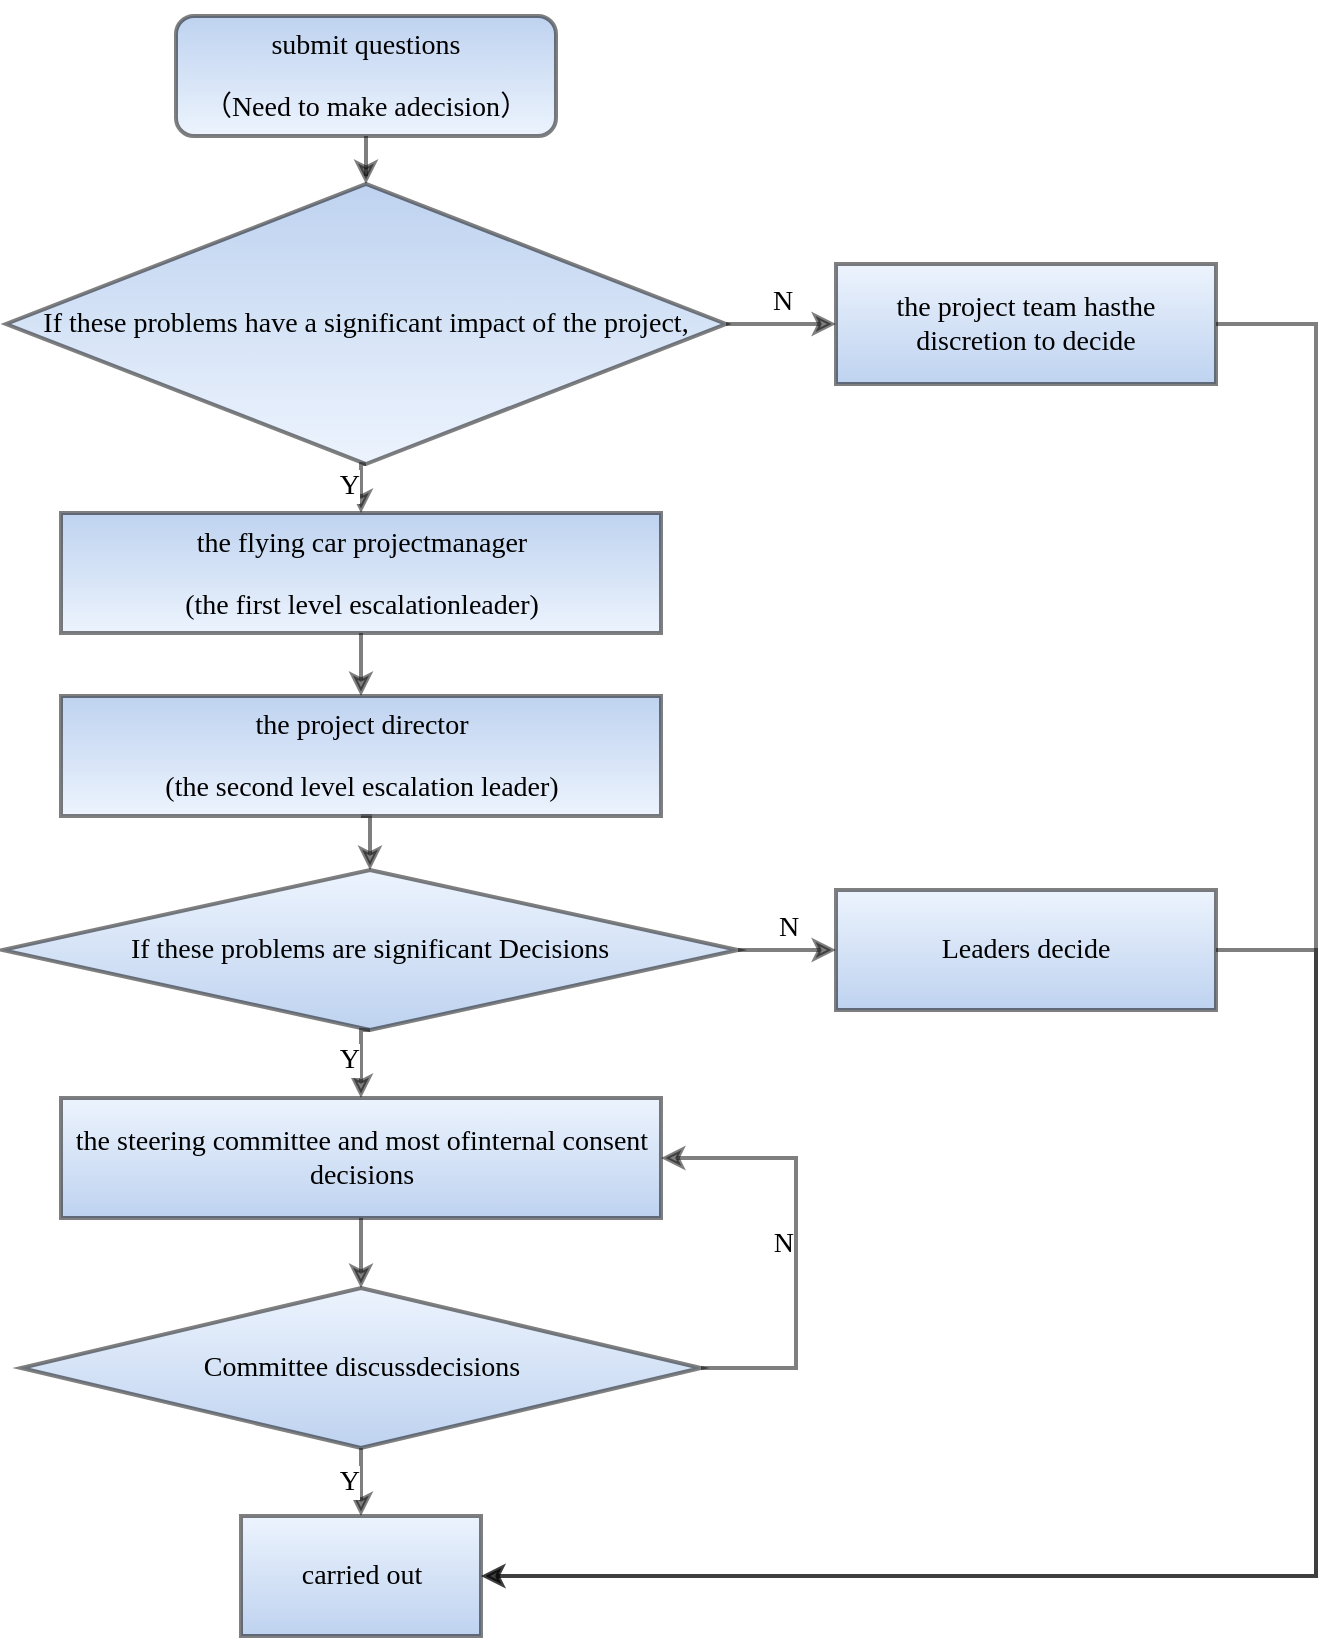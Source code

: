 <mxfile version="10.5.4" type="device"><diagram id="dZJU8reEPqLnv0ISYyQe" name="Page-1"><mxGraphModel dx="2221" dy="1904" grid="1" gridSize="10" guides="1" tooltips="1" connect="1" arrows="1" fold="1" page="1" pageScale="1" pageWidth="827" pageHeight="1169" math="0" shadow="0"><root><mxCell id="0"/><mxCell id="1" parent="0"/><mxCell id="m_4R30cLaBEnuc0hMSTD-3" style="edgeStyle=orthogonalEdgeStyle;rounded=0;orthogonalLoop=1;jettySize=auto;html=1;exitX=0.5;exitY=1;exitDx=0;exitDy=0;fillColor=#dae8fc;strokeColor=#000000;strokeWidth=2;gradientColor=#7ea6e0;opacity=50;shadow=0;fontFamily=Times New Roman;fontSize=14;" parent="1" source="m_4R30cLaBEnuc0hMSTD-1" target="m_4R30cLaBEnuc0hMSTD-2" edge="1"><mxGeometry relative="1" as="geometry"/></mxCell><mxCell id="m_4R30cLaBEnuc0hMSTD-1" value="&lt;p align=&quot;center&quot; style=&quot;font-size: 14px;&quot;&gt;&lt;span lang=&quot;EN-US&quot; style=&quot;font-size: 14px;&quot;&gt;submit questions&lt;/span&gt;&lt;/p&gt;&lt;p align=&quot;center&quot; style=&quot;font-size: 14px;&quot;&gt;（&lt;span lang=&quot;EN-US&quot; style=&quot;font-size: 14px;&quot;&gt;Need to make adecision&lt;/span&gt;）&lt;/p&gt;" style="rounded=1;whiteSpace=wrap;html=1;flipV=1;fillColor=#dae8fc;strokeColor=#000000;strokeWidth=2;gradientColor=#7ea6e0;opacity=50;shadow=0;fontFamily=Times New Roman;fontSize=14;" parent="1" vertex="1"><mxGeometry x="60" width="190" height="60" as="geometry"/></mxCell><mxCell id="m_4R30cLaBEnuc0hMSTD-6" value="Y" style="edgeStyle=orthogonalEdgeStyle;rounded=0;orthogonalLoop=1;jettySize=auto;html=1;exitX=0.5;exitY=1;exitDx=0;exitDy=0;entryX=0.5;entryY=0;entryDx=0;entryDy=0;align=right;fillColor=#dae8fc;strokeColor=#000000;strokeWidth=2;gradientColor=#7ea6e0;opacity=50;shadow=0;fontFamily=Times New Roman;fontSize=14;" parent="1" source="m_4R30cLaBEnuc0hMSTD-2" target="m_4R30cLaBEnuc0hMSTD-4" edge="1"><mxGeometry relative="1" as="geometry"/></mxCell><mxCell id="m_4R30cLaBEnuc0hMSTD-22" value="N" style="edgeStyle=orthogonalEdgeStyle;rounded=0;orthogonalLoop=1;jettySize=auto;html=1;exitX=1;exitY=0.5;exitDx=0;exitDy=0;entryX=0;entryY=0.5;entryDx=0;entryDy=0;verticalAlign=bottom;fillColor=#dae8fc;strokeColor=#000000;strokeWidth=2;gradientColor=#7ea6e0;opacity=50;shadow=0;fontFamily=Times New Roman;fontSize=14;" parent="1" source="m_4R30cLaBEnuc0hMSTD-2" target="m_4R30cLaBEnuc0hMSTD-21" edge="1"><mxGeometry relative="1" as="geometry"/></mxCell><mxCell id="m_4R30cLaBEnuc0hMSTD-2" value="&lt;p align=&quot;center&quot; style=&quot;font-size: 14px;&quot;&gt;&lt;span lang=&quot;EN-US&quot; style=&quot;font-size: 14px;&quot;&gt;If these problems have a significant impact of the project,&lt;/span&gt;&lt;/p&gt;" style="rhombus;whiteSpace=wrap;html=1;flipV=1;fillColor=#dae8fc;strokeColor=#000000;strokeWidth=2;gradientColor=#7ea6e0;opacity=50;shadow=0;fontFamily=Times New Roman;fontSize=14;" parent="1" vertex="1"><mxGeometry x="-25" y="84" width="360" height="140" as="geometry"/></mxCell><mxCell id="m_4R30cLaBEnuc0hMSTD-8" style="edgeStyle=orthogonalEdgeStyle;rounded=0;orthogonalLoop=1;jettySize=auto;html=1;exitX=0.5;exitY=1;exitDx=0;exitDy=0;entryX=0.5;entryY=0;entryDx=0;entryDy=0;fillColor=#dae8fc;strokeColor=#000000;strokeWidth=2;gradientColor=#7ea6e0;opacity=50;shadow=0;fontFamily=Times New Roman;fontSize=14;" parent="1" source="m_4R30cLaBEnuc0hMSTD-4" target="m_4R30cLaBEnuc0hMSTD-7" edge="1"><mxGeometry relative="1" as="geometry"/></mxCell><mxCell id="m_4R30cLaBEnuc0hMSTD-4" value="&lt;p align=&quot;center&quot; style=&quot;font-size: 14px;&quot;&gt;&lt;span lang=&quot;EN-US&quot; style=&quot;font-size: 14px;&quot;&gt;the flying car projectmanager&lt;/span&gt;&lt;/p&gt;&lt;p align=&quot;center&quot; style=&quot;font-size: 14px;&quot;&gt;&lt;span lang=&quot;EN-US&quot; style=&quot;font-size: 14px;&quot;&gt;(the first level escalationleader)&lt;/span&gt;&lt;/p&gt;" style="rounded=0;whiteSpace=wrap;html=1;flipV=1;fillColor=#dae8fc;strokeColor=#000000;strokeWidth=2;gradientColor=#7ea6e0;opacity=50;shadow=0;fontFamily=Times New Roman;fontSize=14;" parent="1" vertex="1"><mxGeometry x="2.5" y="248.5" width="300" height="60" as="geometry"/></mxCell><mxCell id="m_4R30cLaBEnuc0hMSTD-10" style="edgeStyle=orthogonalEdgeStyle;rounded=0;orthogonalLoop=1;jettySize=auto;html=1;exitX=0.5;exitY=1;exitDx=0;exitDy=0;entryX=0.5;entryY=0;entryDx=0;entryDy=0;fillColor=#dae8fc;strokeColor=#000000;strokeWidth=2;gradientColor=#7ea6e0;opacity=50;shadow=0;fontFamily=Times New Roman;fontSize=14;" parent="1" source="m_4R30cLaBEnuc0hMSTD-7" target="m_4R30cLaBEnuc0hMSTD-9" edge="1"><mxGeometry relative="1" as="geometry"/></mxCell><mxCell id="m_4R30cLaBEnuc0hMSTD-7" value="&lt;p align=&quot;center&quot; style=&quot;font-size: 14px;&quot;&gt;&lt;span lang=&quot;EN-US&quot; style=&quot;font-size: 14px;&quot;&gt;the project director&lt;/span&gt;&lt;/p&gt;&lt;p align=&quot;center&quot; style=&quot;font-size: 14px;&quot;&gt;&lt;span lang=&quot;EN-US&quot; style=&quot;font-size: 14px;&quot;&gt;(the second level escalation leader)&lt;/span&gt;&lt;/p&gt;" style="rounded=0;whiteSpace=wrap;html=1;flipV=1;fillColor=#dae8fc;strokeColor=#000000;strokeWidth=2;gradientColor=#7ea6e0;opacity=50;shadow=0;fontFamily=Times New Roman;fontSize=14;" parent="1" vertex="1"><mxGeometry x="2.5" y="340" width="300" height="60" as="geometry"/></mxCell><mxCell id="m_4R30cLaBEnuc0hMSTD-13" value="&lt;div style=&quot;text-align: right; font-size: 14px;&quot;&gt;Y&lt;/div&gt;" style="edgeStyle=orthogonalEdgeStyle;rounded=0;orthogonalLoop=1;jettySize=auto;html=1;exitX=0.5;exitY=1;exitDx=0;exitDy=0;entryX=0.5;entryY=0;entryDx=0;entryDy=0;align=right;fillColor=#dae8fc;strokeColor=#000000;strokeWidth=2;gradientColor=#7ea6e0;opacity=50;shadow=0;fontFamily=Times New Roman;fontSize=14;" parent="1" source="m_4R30cLaBEnuc0hMSTD-9" target="m_4R30cLaBEnuc0hMSTD-11" edge="1"><mxGeometry relative="1" as="geometry"/></mxCell><mxCell id="m_4R30cLaBEnuc0hMSTD-20" value="N" style="edgeStyle=orthogonalEdgeStyle;rounded=0;orthogonalLoop=1;jettySize=auto;html=1;exitX=1;exitY=0.5;exitDx=0;exitDy=0;entryX=0;entryY=0.5;entryDx=0;entryDy=0;verticalAlign=bottom;fillColor=#dae8fc;strokeColor=#000000;strokeWidth=2;gradientColor=#7ea6e0;opacity=50;shadow=0;fontFamily=Times New Roman;fontSize=14;" parent="1" source="m_4R30cLaBEnuc0hMSTD-9" target="m_4R30cLaBEnuc0hMSTD-19" edge="1"><mxGeometry relative="1" as="geometry"/></mxCell><mxCell id="m_4R30cLaBEnuc0hMSTD-9" value="&lt;p align=&quot;center&quot; style=&quot;font-size: 14px;&quot;&gt;&lt;span lang=&quot;EN-US&quot; style=&quot;font-size: 14px;&quot;&gt;If these problems are &lt;/span&gt;&lt;span lang=&quot;EN-US&quot; style=&quot;font-size: 14px;&quot;&gt;significant Decision&lt;/span&gt;&lt;span lang=&quot;EN-US&quot; style=&quot;font-size: 14px;&quot;&gt;s&lt;/span&gt;&lt;/p&gt;" style="rhombus;whiteSpace=wrap;html=1;fillColor=#dae8fc;strokeColor=#000000;strokeWidth=2;gradientColor=#7ea6e0;opacity=50;shadow=0;fontFamily=Times New Roman;fontSize=14;" parent="1" vertex="1"><mxGeometry x="-27" y="427" width="368" height="80" as="geometry"/></mxCell><mxCell id="m_4R30cLaBEnuc0hMSTD-17" style="edgeStyle=orthogonalEdgeStyle;rounded=0;orthogonalLoop=1;jettySize=auto;html=1;exitX=0.5;exitY=1;exitDx=0;exitDy=0;entryX=0.5;entryY=0;entryDx=0;entryDy=0;fillColor=#dae8fc;strokeColor=#000000;strokeWidth=2;gradientColor=#7ea6e0;opacity=50;shadow=0;fontFamily=Times New Roman;fontSize=14;" parent="1" source="m_4R30cLaBEnuc0hMSTD-11" target="m_4R30cLaBEnuc0hMSTD-15" edge="1"><mxGeometry relative="1" as="geometry"/></mxCell><mxCell id="m_4R30cLaBEnuc0hMSTD-11" value="&lt;p align=&quot;center&quot; style=&quot;font-size: 14px;&quot;&gt;&lt;span lang=&quot;EN-US&quot; style=&quot;font-size: 14px;&quot;&gt;the steering committee and most ofinternal consent decisions&lt;/span&gt;&lt;/p&gt;" style="rounded=0;whiteSpace=wrap;html=1;fillColor=#dae8fc;strokeColor=#000000;strokeWidth=2;gradientColor=#7ea6e0;opacity=50;shadow=0;fontFamily=Times New Roman;fontSize=14;" parent="1" vertex="1"><mxGeometry x="2.5" y="541" width="300" height="60" as="geometry"/></mxCell><mxCell id="m_4R30cLaBEnuc0hMSTD-14" value="&lt;span lang=&quot;EN-US&quot; style=&quot;font-size: 14px;&quot;&gt;carried out&lt;/span&gt;" style="rounded=0;whiteSpace=wrap;html=1;fillColor=#dae8fc;strokeColor=#000000;strokeWidth=2;gradientColor=#7ea6e0;opacity=50;shadow=0;fontFamily=Times New Roman;fontSize=14;" parent="1" vertex="1"><mxGeometry x="92.5" y="750" width="120" height="60" as="geometry"/></mxCell><mxCell id="m_4R30cLaBEnuc0hMSTD-18" value="Y" style="edgeStyle=orthogonalEdgeStyle;rounded=0;orthogonalLoop=1;jettySize=auto;html=1;exitX=0.5;exitY=1;exitDx=0;exitDy=0;entryX=0.5;entryY=0;entryDx=0;entryDy=0;align=right;fillColor=#dae8fc;strokeColor=#000000;strokeWidth=2;gradientColor=#7ea6e0;opacity=50;shadow=0;fontFamily=Times New Roman;fontSize=14;" parent="1" source="m_4R30cLaBEnuc0hMSTD-15" target="m_4R30cLaBEnuc0hMSTD-14" edge="1"><mxGeometry relative="1" as="geometry"/></mxCell><mxCell id="m_4R30cLaBEnuc0hMSTD-23" value="N" style="edgeStyle=orthogonalEdgeStyle;rounded=0;orthogonalLoop=1;jettySize=auto;html=1;exitX=1;exitY=0.5;exitDx=0;exitDy=0;entryX=1;entryY=0.5;entryDx=0;entryDy=0;align=right;verticalAlign=middle;fillColor=#dae8fc;strokeColor=#000000;strokeWidth=2;gradientColor=#7ea6e0;opacity=50;shadow=0;fontFamily=Times New Roman;fontSize=14;" parent="1" source="m_4R30cLaBEnuc0hMSTD-15" target="m_4R30cLaBEnuc0hMSTD-11" edge="1"><mxGeometry relative="1" as="geometry"><Array as="points"><mxPoint x="370" y="676"/><mxPoint x="370" y="571"/></Array></mxGeometry></mxCell><mxCell id="m_4R30cLaBEnuc0hMSTD-15" value="&lt;span lang=&quot;EN-US&quot; style=&quot;font-size: 14px;&quot;&gt;Committee discussdecisions&lt;/span&gt;" style="rhombus;whiteSpace=wrap;html=1;fillColor=#dae8fc;strokeColor=#000000;strokeWidth=2;gradientColor=#7ea6e0;opacity=50;shadow=0;fontFamily=Times New Roman;fontSize=14;" parent="1" vertex="1"><mxGeometry x="-17.5" y="636" width="340" height="80" as="geometry"/></mxCell><mxCell id="m_4R30cLaBEnuc0hMSTD-26" style="edgeStyle=orthogonalEdgeStyle;rounded=0;orthogonalLoop=1;jettySize=auto;html=1;exitX=1;exitY=0.5;exitDx=0;exitDy=0;entryX=1;entryY=0.5;entryDx=0;entryDy=0;align=right;fillColor=#dae8fc;strokeColor=#000000;strokeWidth=2;gradientColor=#7ea6e0;opacity=50;shadow=0;fontFamily=Times New Roman;fontSize=14;" parent="1" source="m_4R30cLaBEnuc0hMSTD-19" target="m_4R30cLaBEnuc0hMSTD-14" edge="1"><mxGeometry relative="1" as="geometry"><Array as="points"><mxPoint x="630" y="467"/><mxPoint x="630" y="780"/></Array></mxGeometry></mxCell><mxCell id="m_4R30cLaBEnuc0hMSTD-19" value="&lt;p align=&quot;center&quot; style=&quot;font-size: 14px;&quot;&gt;&lt;span lang=&quot;EN-US&quot; style=&quot;font-size: 14px;&quot;&gt;Leaders decide&lt;/span&gt;&lt;/p&gt;" style="rounded=0;whiteSpace=wrap;html=1;fillColor=#dae8fc;strokeColor=#000000;strokeWidth=2;gradientColor=#7ea6e0;opacity=50;shadow=0;fontFamily=Times New Roman;fontSize=14;" parent="1" vertex="1"><mxGeometry x="390" y="437" width="190" height="60" as="geometry"/></mxCell><mxCell id="m_4R30cLaBEnuc0hMSTD-24" style="edgeStyle=orthogonalEdgeStyle;rounded=0;orthogonalLoop=1;jettySize=auto;html=1;exitX=1;exitY=0.5;exitDx=0;exitDy=0;align=right;fillColor=#dae8fc;strokeColor=#000000;strokeWidth=2;gradientColor=#7ea6e0;opacity=50;shadow=0;fontFamily=Times New Roman;fontSize=14;" parent="1" source="m_4R30cLaBEnuc0hMSTD-21" target="m_4R30cLaBEnuc0hMSTD-14" edge="1"><mxGeometry relative="1" as="geometry"><Array as="points"><mxPoint x="630" y="154"/><mxPoint x="630" y="780"/></Array></mxGeometry></mxCell><mxCell id="m_4R30cLaBEnuc0hMSTD-21" value="&lt;span lang=&quot;EN-US&quot; style=&quot;font-size: 14px;&quot;&gt;the project team hasthe discretion to decide&lt;/span&gt;" style="rounded=0;whiteSpace=wrap;html=1;fillColor=#dae8fc;strokeColor=#000000;strokeWidth=2;gradientColor=#7ea6e0;opacity=50;shadow=0;fontFamily=Times New Roman;fontSize=14;" parent="1" vertex="1"><mxGeometry x="390" y="124" width="190" height="60" as="geometry"/></mxCell></root></mxGraphModel></diagram></mxfile>
